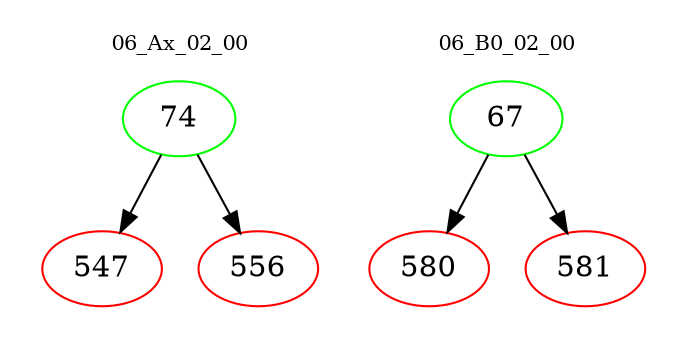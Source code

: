 digraph{
subgraph cluster_0 {
color = white
label = "06_Ax_02_00";
fontsize=10;
T0_74 [label="74", color="green"]
T0_74 -> T0_547 [color="black"]
T0_547 [label="547", color="red"]
T0_74 -> T0_556 [color="black"]
T0_556 [label="556", color="red"]
}
subgraph cluster_1 {
color = white
label = "06_B0_02_00";
fontsize=10;
T1_67 [label="67", color="green"]
T1_67 -> T1_580 [color="black"]
T1_580 [label="580", color="red"]
T1_67 -> T1_581 [color="black"]
T1_581 [label="581", color="red"]
}
}
